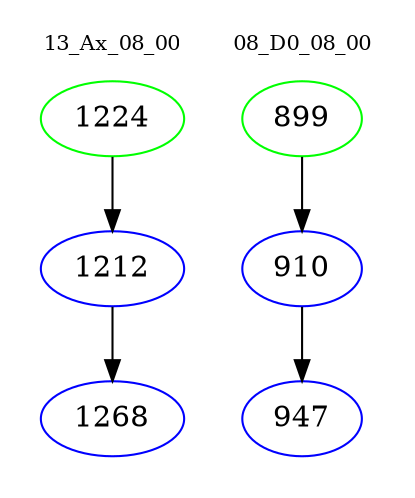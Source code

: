 digraph{
subgraph cluster_0 {
color = white
label = "13_Ax_08_00";
fontsize=10;
T0_1224 [label="1224", color="green"]
T0_1224 -> T0_1212 [color="black"]
T0_1212 [label="1212", color="blue"]
T0_1212 -> T0_1268 [color="black"]
T0_1268 [label="1268", color="blue"]
}
subgraph cluster_1 {
color = white
label = "08_D0_08_00";
fontsize=10;
T1_899 [label="899", color="green"]
T1_899 -> T1_910 [color="black"]
T1_910 [label="910", color="blue"]
T1_910 -> T1_947 [color="black"]
T1_947 [label="947", color="blue"]
}
}
